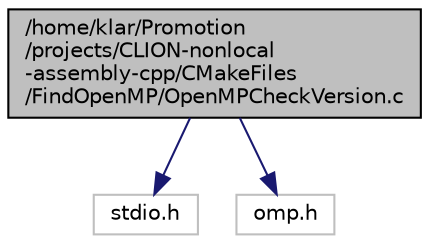 digraph "/home/klar/Promotion/projects/CLION-nonlocal-assembly-cpp/CMakeFiles/FindOpenMP/OpenMPCheckVersion.c"
{
  edge [fontname="Helvetica",fontsize="10",labelfontname="Helvetica",labelfontsize="10"];
  node [fontname="Helvetica",fontsize="10",shape=record];
  Node0 [label="/home/klar/Promotion\l/projects/CLION-nonlocal\l-assembly-cpp/CMakeFiles\l/FindOpenMP/OpenMPCheckVersion.c",height=0.2,width=0.4,color="black", fillcolor="grey75", style="filled", fontcolor="black"];
  Node0 -> Node1 [color="midnightblue",fontsize="10",style="solid",fontname="Helvetica"];
  Node1 [label="stdio.h",height=0.2,width=0.4,color="grey75", fillcolor="white", style="filled"];
  Node0 -> Node2 [color="midnightblue",fontsize="10",style="solid",fontname="Helvetica"];
  Node2 [label="omp.h",height=0.2,width=0.4,color="grey75", fillcolor="white", style="filled"];
}
